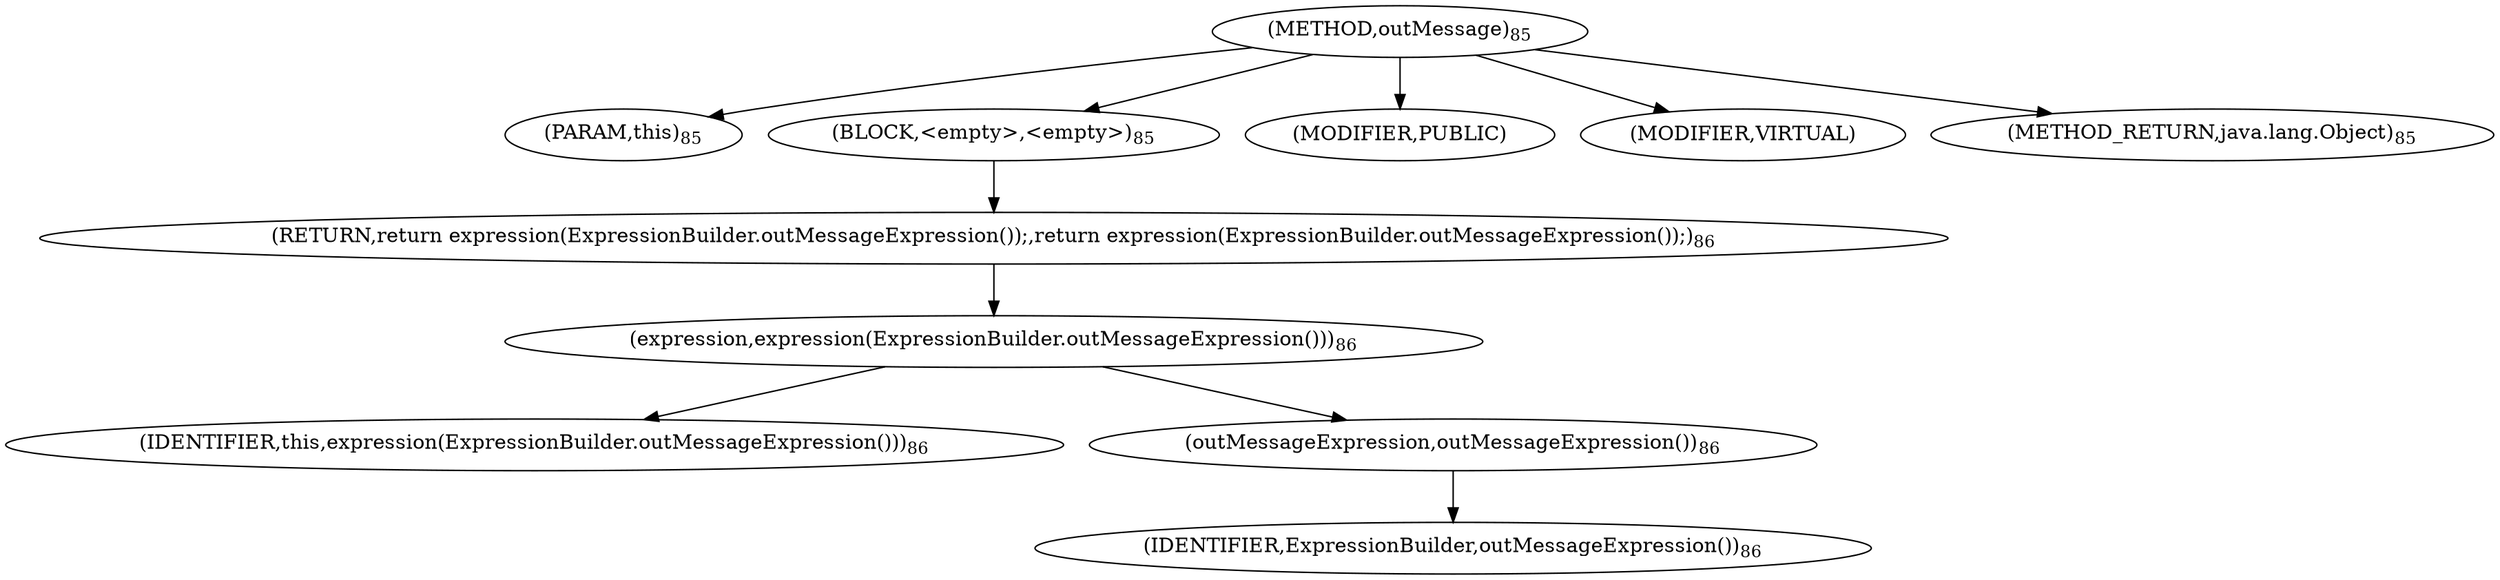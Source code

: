 digraph "outMessage" {  
"221" [label = <(METHOD,outMessage)<SUB>85</SUB>> ]
"16" [label = <(PARAM,this)<SUB>85</SUB>> ]
"222" [label = <(BLOCK,&lt;empty&gt;,&lt;empty&gt;)<SUB>85</SUB>> ]
"223" [label = <(RETURN,return expression(ExpressionBuilder.outMessageExpression());,return expression(ExpressionBuilder.outMessageExpression());)<SUB>86</SUB>> ]
"224" [label = <(expression,expression(ExpressionBuilder.outMessageExpression()))<SUB>86</SUB>> ]
"15" [label = <(IDENTIFIER,this,expression(ExpressionBuilder.outMessageExpression()))<SUB>86</SUB>> ]
"225" [label = <(outMessageExpression,outMessageExpression())<SUB>86</SUB>> ]
"226" [label = <(IDENTIFIER,ExpressionBuilder,outMessageExpression())<SUB>86</SUB>> ]
"227" [label = <(MODIFIER,PUBLIC)> ]
"228" [label = <(MODIFIER,VIRTUAL)> ]
"229" [label = <(METHOD_RETURN,java.lang.Object)<SUB>85</SUB>> ]
  "221" -> "16" 
  "221" -> "222" 
  "221" -> "227" 
  "221" -> "228" 
  "221" -> "229" 
  "222" -> "223" 
  "223" -> "224" 
  "224" -> "15" 
  "224" -> "225" 
  "225" -> "226" 
}
